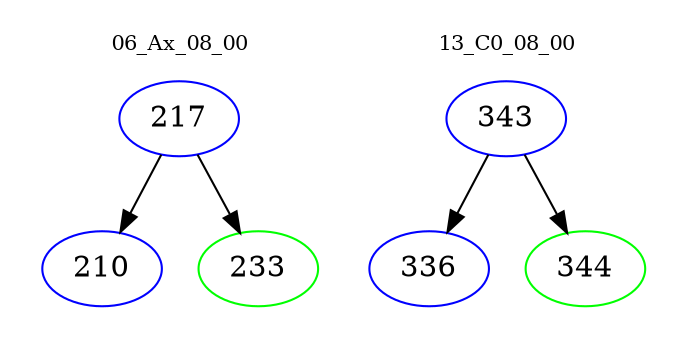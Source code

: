 digraph{
subgraph cluster_0 {
color = white
label = "06_Ax_08_00";
fontsize=10;
T0_217 [label="217", color="blue"]
T0_217 -> T0_210 [color="black"]
T0_210 [label="210", color="blue"]
T0_217 -> T0_233 [color="black"]
T0_233 [label="233", color="green"]
}
subgraph cluster_1 {
color = white
label = "13_C0_08_00";
fontsize=10;
T1_343 [label="343", color="blue"]
T1_343 -> T1_336 [color="black"]
T1_336 [label="336", color="blue"]
T1_343 -> T1_344 [color="black"]
T1_344 [label="344", color="green"]
}
}
